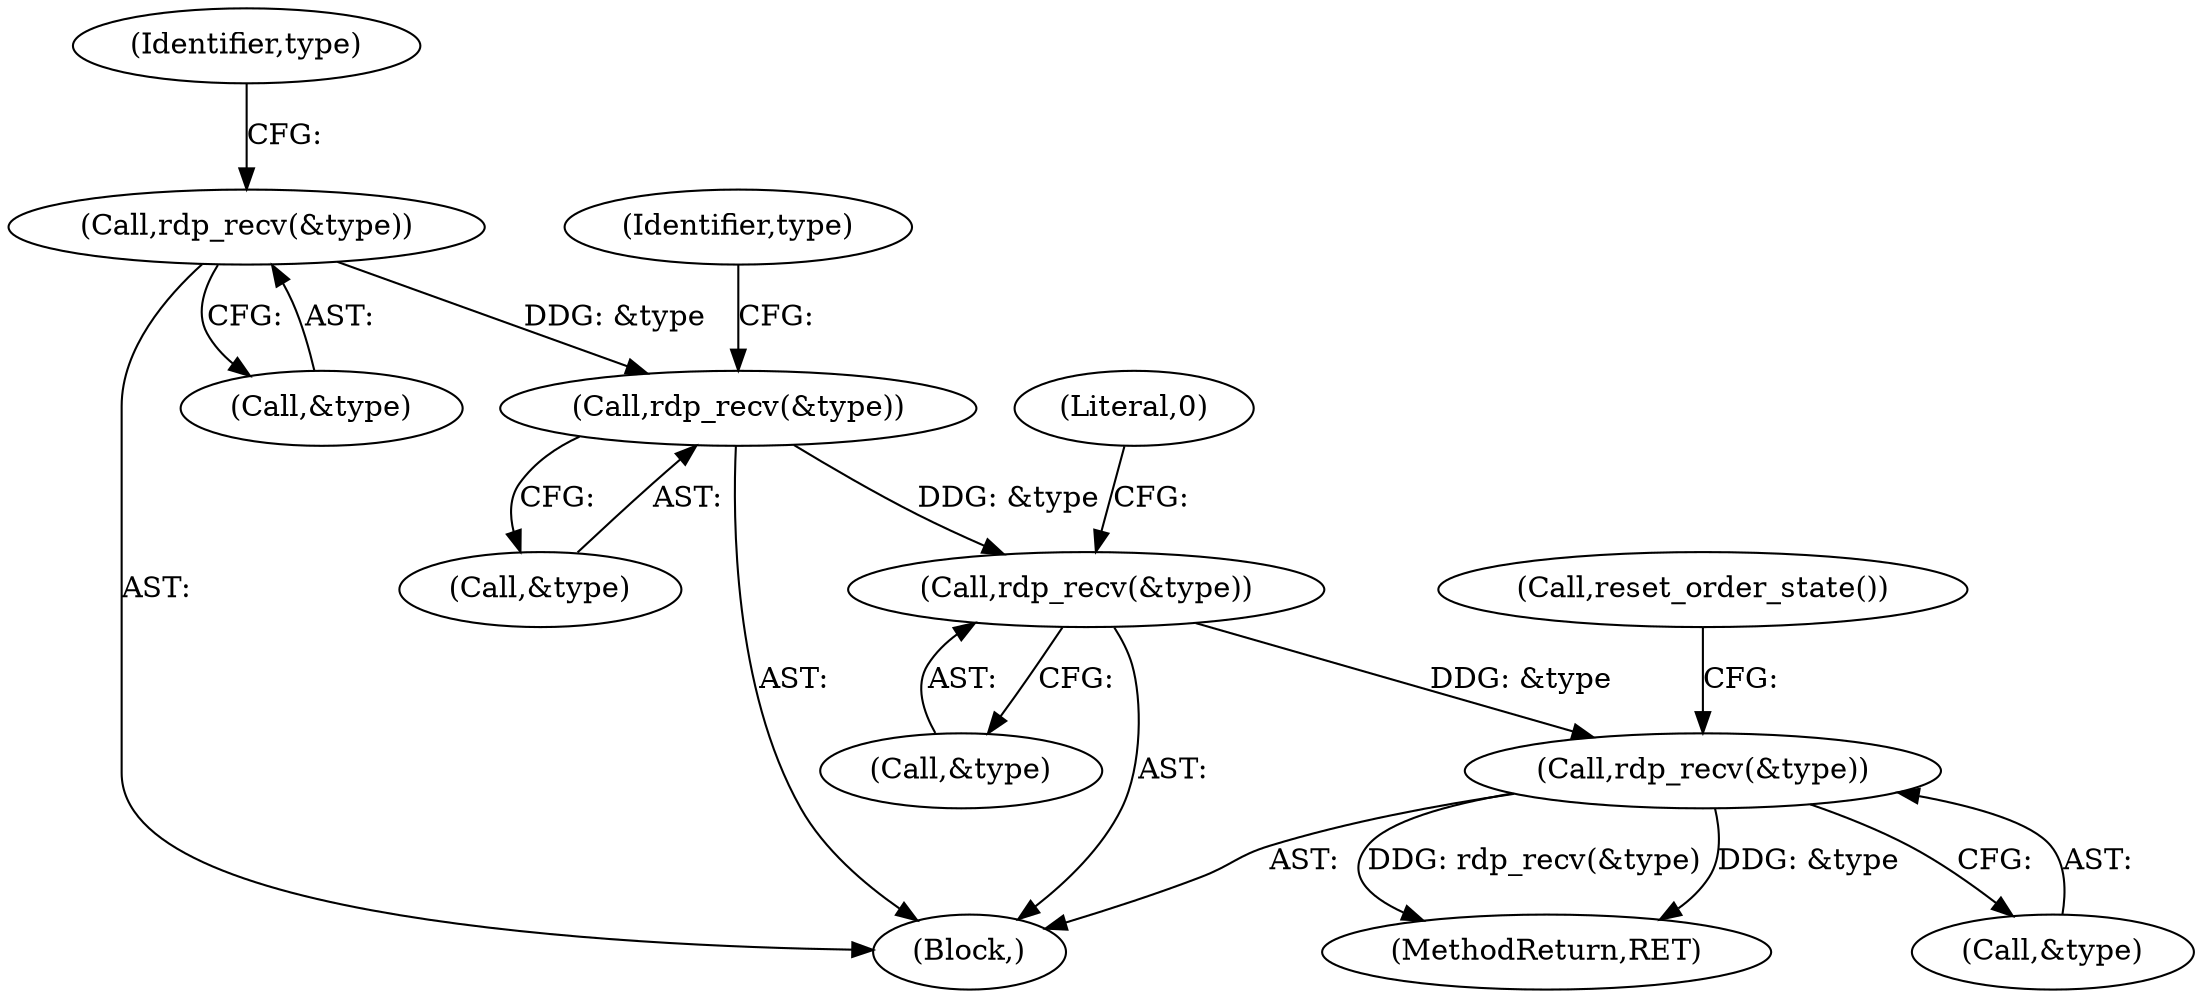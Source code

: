 digraph "0_rdesktop_4dca546d04321a610c1835010b5dad85163b65e1_8@API" {
"1000159" [label="(Call,rdp_recv(&type))"];
"1000156" [label="(Call,rdp_recv(&type))"];
"1000153" [label="(Call,rdp_recv(&type))"];
"1000186" [label="(Call,rdp_recv(&type))"];
"1000186" [label="(Call,rdp_recv(&type))"];
"1000107" [label="(Block,)"];
"1000156" [label="(Call,rdp_recv(&type))"];
"1000187" [label="(Call,&type)"];
"1000189" [label="(Call,reset_order_state())"];
"1000159" [label="(Call,rdp_recv(&type))"];
"1000154" [label="(Call,&type)"];
"1000160" [label="(Call,&type)"];
"1000161" [label="(Identifier,type)"];
"1000158" [label="(Identifier,type)"];
"1000153" [label="(Call,rdp_recv(&type))"];
"1000163" [label="(Literal,0)"];
"1000190" [label="(MethodReturn,RET)"];
"1000157" [label="(Call,&type)"];
"1000159" -> "1000107"  [label="AST: "];
"1000159" -> "1000160"  [label="CFG: "];
"1000160" -> "1000159"  [label="AST: "];
"1000163" -> "1000159"  [label="CFG: "];
"1000156" -> "1000159"  [label="DDG: &type"];
"1000159" -> "1000186"  [label="DDG: &type"];
"1000156" -> "1000107"  [label="AST: "];
"1000156" -> "1000157"  [label="CFG: "];
"1000157" -> "1000156"  [label="AST: "];
"1000161" -> "1000156"  [label="CFG: "];
"1000153" -> "1000156"  [label="DDG: &type"];
"1000153" -> "1000107"  [label="AST: "];
"1000153" -> "1000154"  [label="CFG: "];
"1000154" -> "1000153"  [label="AST: "];
"1000158" -> "1000153"  [label="CFG: "];
"1000186" -> "1000107"  [label="AST: "];
"1000186" -> "1000187"  [label="CFG: "];
"1000187" -> "1000186"  [label="AST: "];
"1000189" -> "1000186"  [label="CFG: "];
"1000186" -> "1000190"  [label="DDG: &type"];
"1000186" -> "1000190"  [label="DDG: rdp_recv(&type)"];
}
